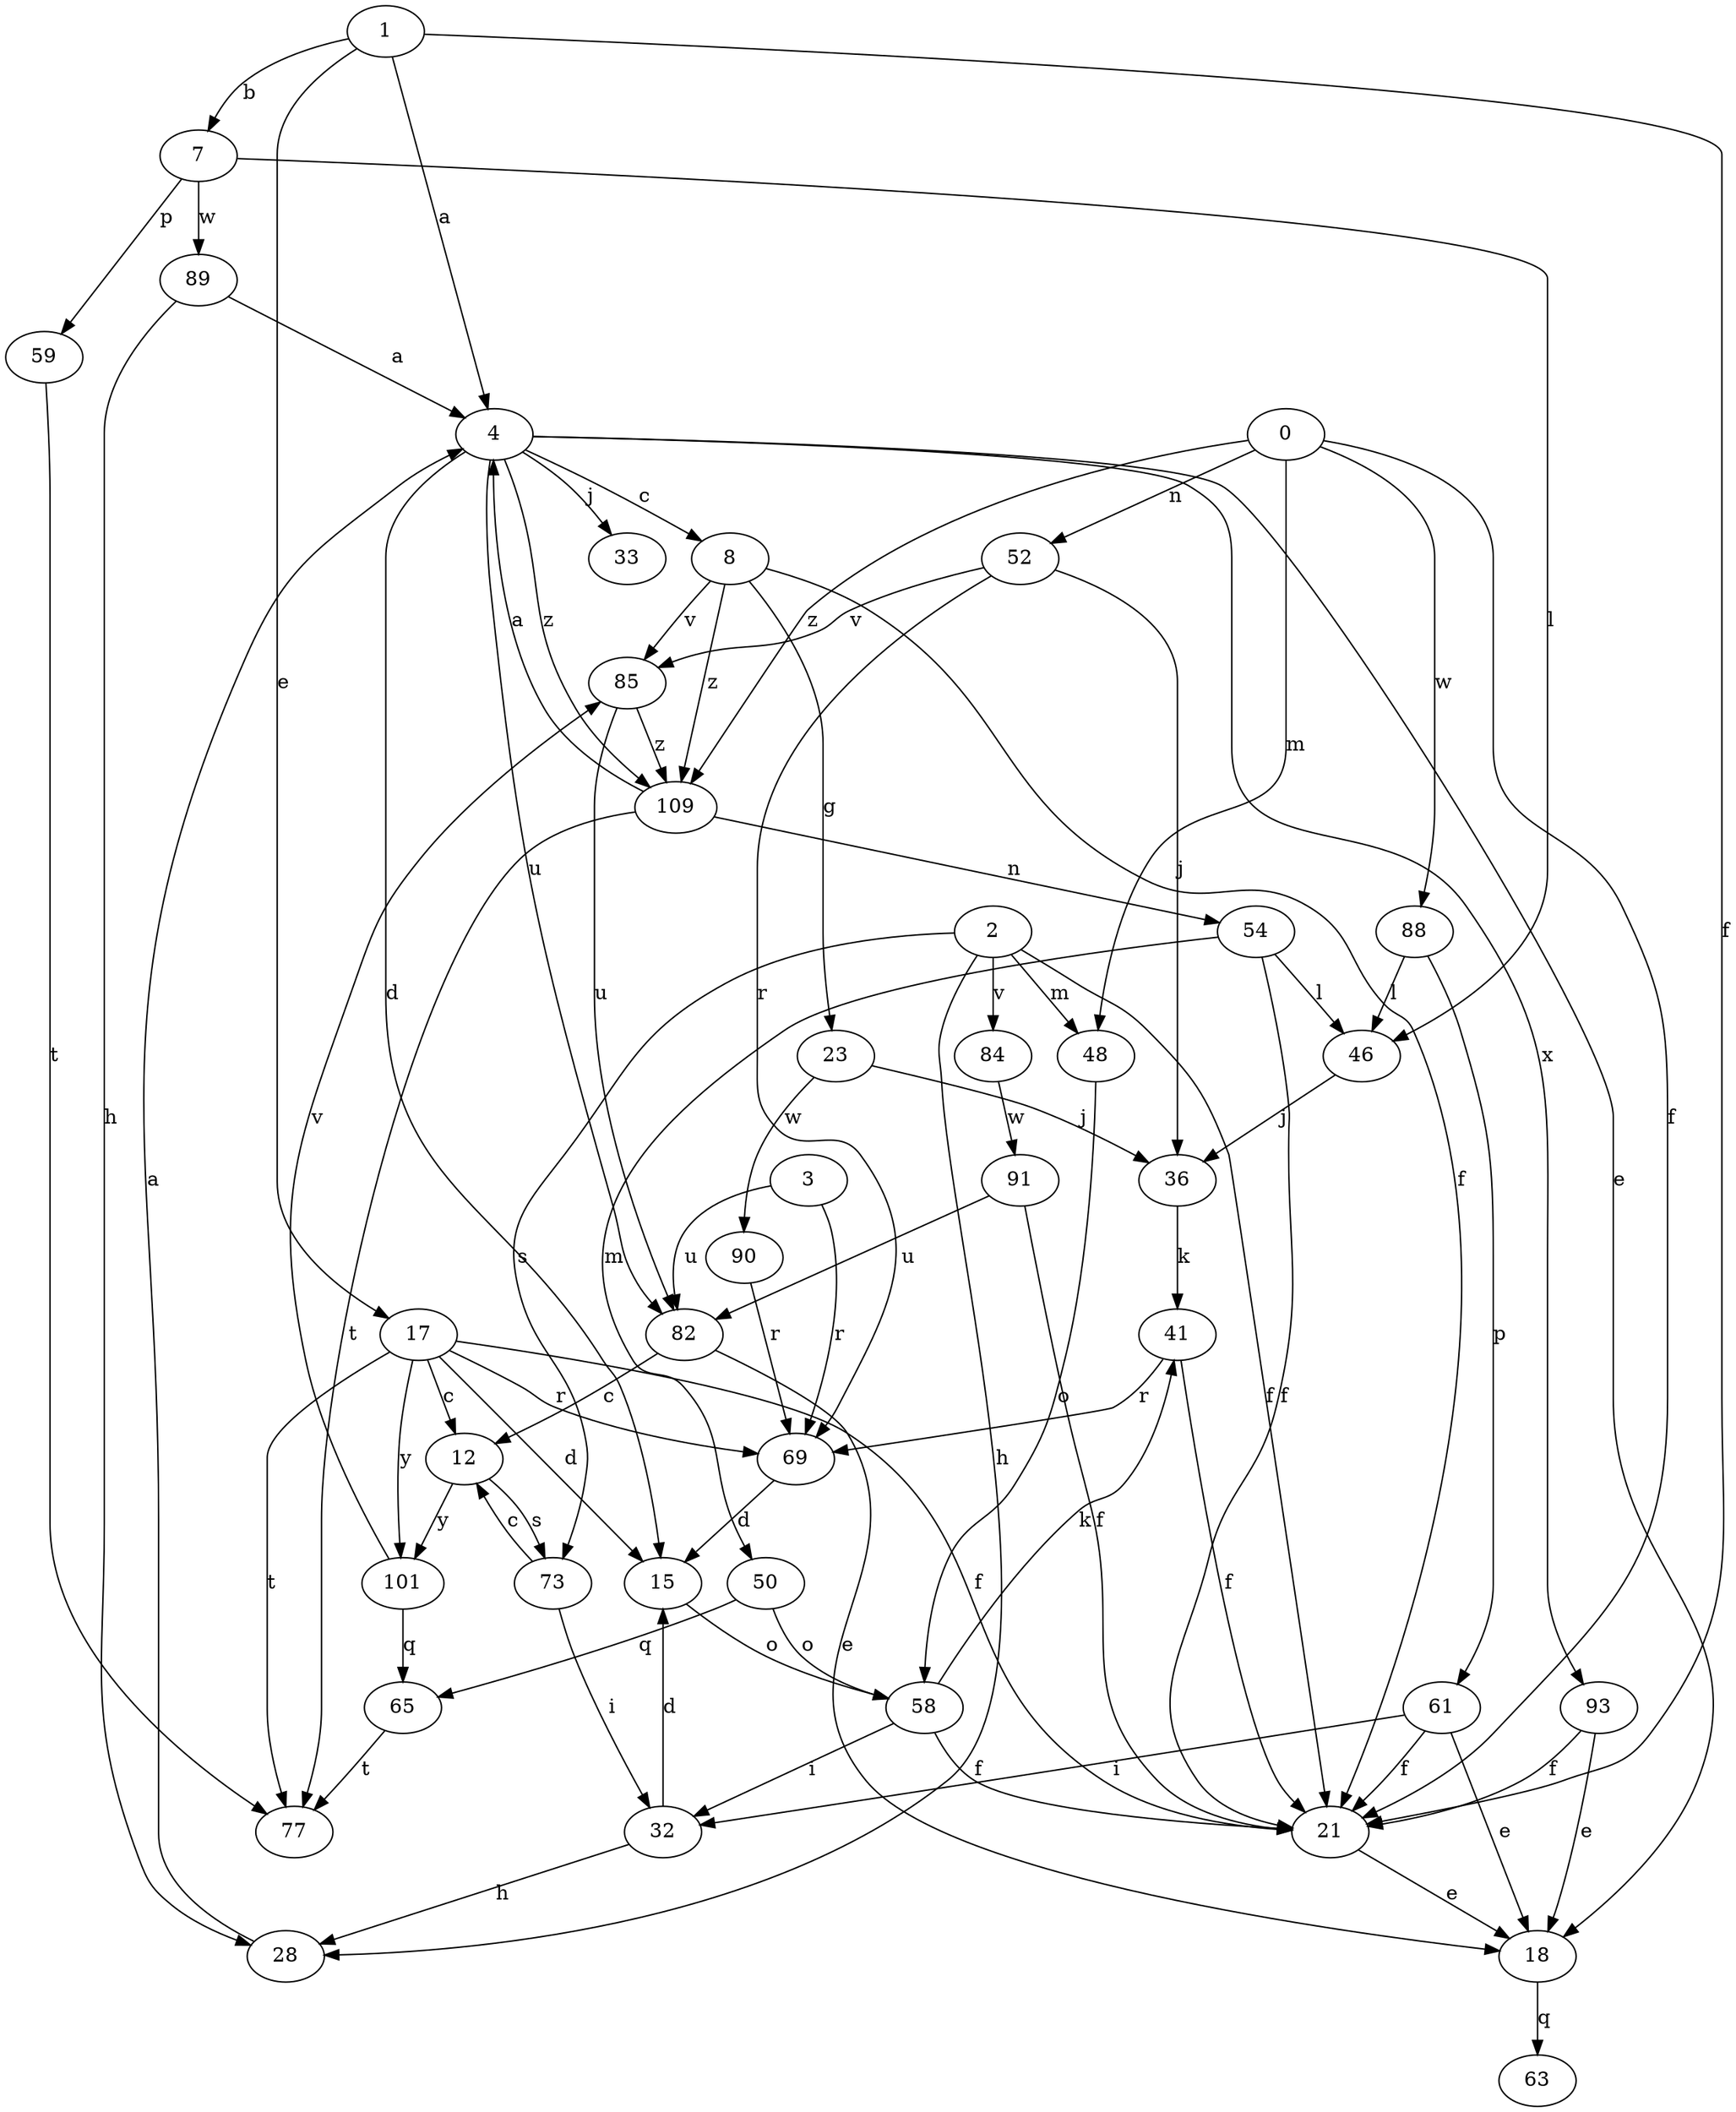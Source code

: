 strict digraph  {
1;
2;
3;
4;
7;
8;
12;
15;
17;
18;
21;
23;
28;
32;
33;
36;
41;
0;
46;
48;
50;
52;
54;
58;
59;
61;
63;
65;
69;
73;
77;
82;
84;
85;
88;
89;
90;
91;
93;
101;
109;
1 -> 4  [label=a];
1 -> 7  [label=b];
1 -> 17  [label=e];
1 -> 21  [label=f];
2 -> 21  [label=f];
2 -> 28  [label=h];
2 -> 48  [label=m];
2 -> 73  [label=s];
2 -> 84  [label=v];
3 -> 69  [label=r];
3 -> 82  [label=u];
4 -> 8  [label=c];
4 -> 15  [label=d];
4 -> 18  [label=e];
4 -> 33  [label=j];
4 -> 82  [label=u];
4 -> 93  [label=x];
4 -> 109  [label=z];
7 -> 46  [label=l];
7 -> 59  [label=p];
7 -> 89  [label=w];
8 -> 21  [label=f];
8 -> 23  [label=g];
8 -> 85  [label=v];
8 -> 109  [label=z];
12 -> 73  [label=s];
12 -> 101  [label=y];
15 -> 58  [label=o];
17 -> 12  [label=c];
17 -> 15  [label=d];
17 -> 21  [label=f];
17 -> 69  [label=r];
17 -> 77  [label=t];
17 -> 101  [label=y];
18 -> 63  [label=q];
21 -> 18  [label=e];
23 -> 36  [label=j];
23 -> 90  [label=w];
28 -> 4  [label=a];
32 -> 15  [label=d];
32 -> 28  [label=h];
36 -> 41  [label=k];
41 -> 21  [label=f];
41 -> 69  [label=r];
0 -> 21  [label=f];
0 -> 48  [label=m];
0 -> 52  [label=n];
0 -> 88  [label=w];
0 -> 109  [label=z];
46 -> 36  [label=j];
48 -> 58  [label=o];
50 -> 58  [label=o];
50 -> 65  [label=q];
52 -> 36  [label=j];
52 -> 69  [label=r];
52 -> 85  [label=v];
54 -> 21  [label=f];
54 -> 46  [label=l];
54 -> 50  [label=m];
58 -> 21  [label=f];
58 -> 32  [label=i];
58 -> 41  [label=k];
59 -> 77  [label=t];
61 -> 18  [label=e];
61 -> 21  [label=f];
61 -> 32  [label=i];
65 -> 77  [label=t];
69 -> 15  [label=d];
73 -> 12  [label=c];
73 -> 32  [label=i];
82 -> 12  [label=c];
82 -> 18  [label=e];
84 -> 91  [label=w];
85 -> 82  [label=u];
85 -> 109  [label=z];
88 -> 46  [label=l];
88 -> 61  [label=p];
89 -> 4  [label=a];
89 -> 28  [label=h];
90 -> 69  [label=r];
91 -> 21  [label=f];
91 -> 82  [label=u];
93 -> 18  [label=e];
93 -> 21  [label=f];
101 -> 65  [label=q];
101 -> 85  [label=v];
109 -> 4  [label=a];
109 -> 54  [label=n];
109 -> 77  [label=t];
}
